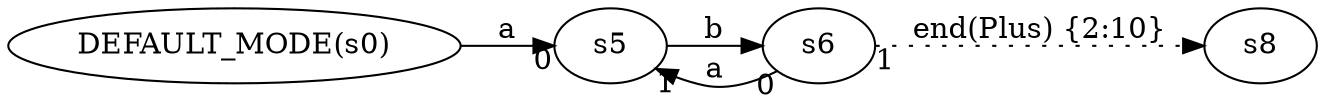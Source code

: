 digraph ATN {
  rankdir=LR;

  "DEFAULT_MODE(s0)" -> s5 [label=a, headlabel=0]
  s5 -> s6 [label=b]
  s6 -> s5 [label=a, taillabel=0, headlabel=1]
  s6 -> s8 [label="end(Plus) {2:10}", taillabel=1, style=dotted]
}